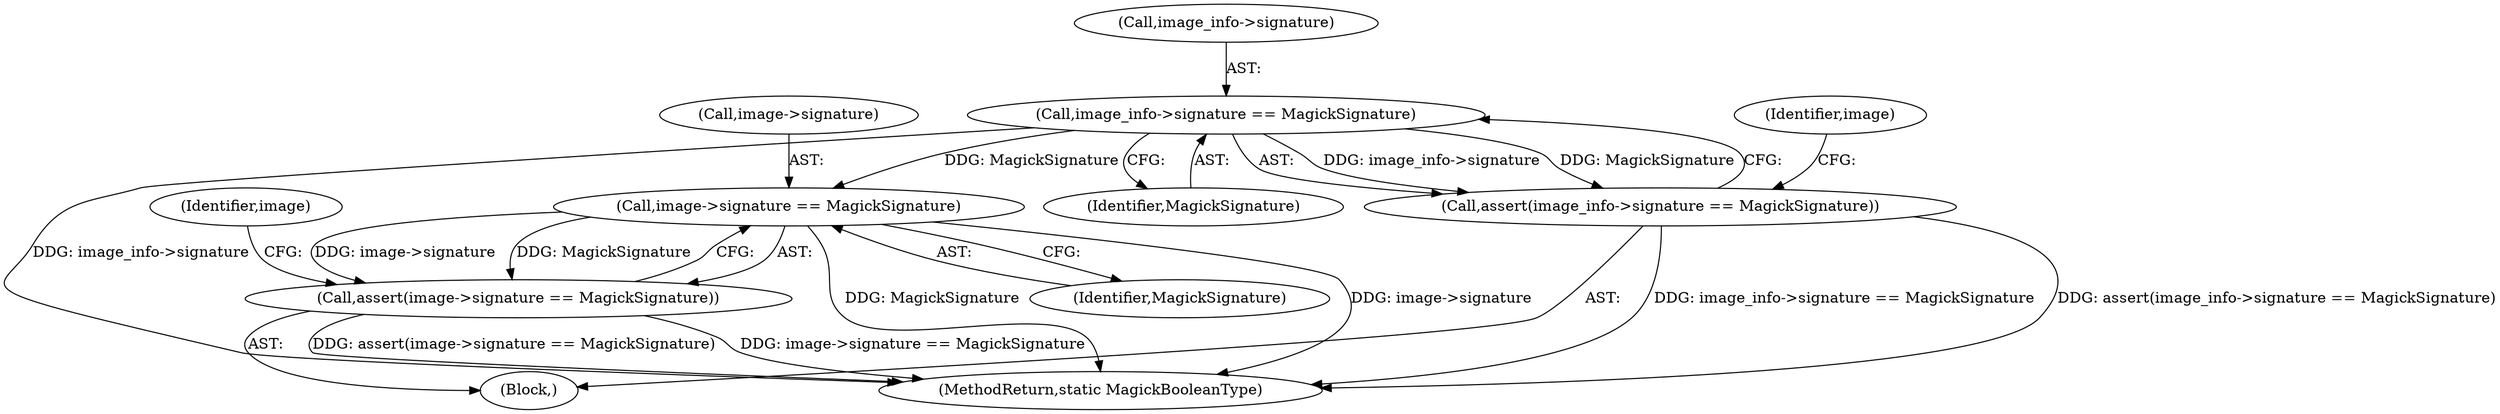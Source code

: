 digraph "0_ImageMagick_3d5ac8c20846871f1eb3068b65f93da7cd33bfd0@pointer" {
"1000125" [label="(Call,image_info->signature == MagickSignature)"];
"1000124" [label="(Call,assert(image_info->signature == MagickSignature))"];
"1000137" [label="(Call,image->signature == MagickSignature)"];
"1000136" [label="(Call,assert(image->signature == MagickSignature))"];
"1000106" [label="(Block,)"];
"1000145" [label="(Identifier,image)"];
"1000506" [label="(MethodReturn,static MagickBooleanType)"];
"1000125" [label="(Call,image_info->signature == MagickSignature)"];
"1000136" [label="(Call,assert(image->signature == MagickSignature))"];
"1000132" [label="(Identifier,image)"];
"1000137" [label="(Call,image->signature == MagickSignature)"];
"1000141" [label="(Identifier,MagickSignature)"];
"1000129" [label="(Identifier,MagickSignature)"];
"1000124" [label="(Call,assert(image_info->signature == MagickSignature))"];
"1000138" [label="(Call,image->signature)"];
"1000126" [label="(Call,image_info->signature)"];
"1000125" -> "1000124"  [label="AST: "];
"1000125" -> "1000129"  [label="CFG: "];
"1000126" -> "1000125"  [label="AST: "];
"1000129" -> "1000125"  [label="AST: "];
"1000124" -> "1000125"  [label="CFG: "];
"1000125" -> "1000506"  [label="DDG: image_info->signature"];
"1000125" -> "1000124"  [label="DDG: image_info->signature"];
"1000125" -> "1000124"  [label="DDG: MagickSignature"];
"1000125" -> "1000137"  [label="DDG: MagickSignature"];
"1000124" -> "1000106"  [label="AST: "];
"1000132" -> "1000124"  [label="CFG: "];
"1000124" -> "1000506"  [label="DDG: image_info->signature == MagickSignature"];
"1000124" -> "1000506"  [label="DDG: assert(image_info->signature == MagickSignature)"];
"1000137" -> "1000136"  [label="AST: "];
"1000137" -> "1000141"  [label="CFG: "];
"1000138" -> "1000137"  [label="AST: "];
"1000141" -> "1000137"  [label="AST: "];
"1000136" -> "1000137"  [label="CFG: "];
"1000137" -> "1000506"  [label="DDG: MagickSignature"];
"1000137" -> "1000506"  [label="DDG: image->signature"];
"1000137" -> "1000136"  [label="DDG: image->signature"];
"1000137" -> "1000136"  [label="DDG: MagickSignature"];
"1000136" -> "1000106"  [label="AST: "];
"1000145" -> "1000136"  [label="CFG: "];
"1000136" -> "1000506"  [label="DDG: assert(image->signature == MagickSignature)"];
"1000136" -> "1000506"  [label="DDG: image->signature == MagickSignature"];
}
